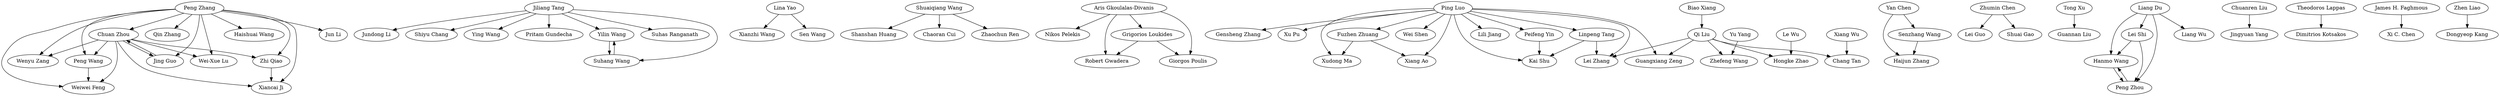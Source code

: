 strict digraph G{
"Peng Zhang" -> "Chuan Zhou"
"Peng Zhang" -> "Wenyu Zang"
"Chuan Zhou" -> "Peng Wang"
"Chuan Zhou" -> "Xiancai Ji"
"Jiliang Tang" -> "Jundong Li"
"Lina Yao" -> "Xianzhi Wang"
"Shuaiqiang Wang" -> "Shanshan Huang"
"Aris Gkoulalas-Divanis" -> "Nikos Pelekis"
"Aris Gkoulalas-Divanis" -> "Grigorios Loukides"
"Grigorios Loukides" -> "Robert Gwadera"
"Ping Luo" -> "Gensheng Zhang"
"Yan Chen" -> "Haijun Zhang"
"Yan Chen" -> "Senzhang Wang"
"Senzhang Wang" -> "Haijun Zhang"
"Peng Zhang" -> "Qin Zhang"
"Peng Zhang" -> "Weiwei Feng"
"Zhumin Chen" -> "Lei Guo"
"Tong Xu" -> "Guannan Liu"
"Aris Gkoulalas-Divanis" -> "Giorgos Poulis"
"Peng Zhang" -> "Wei-Xue Lu"
"Liang Du" -> "Lei Shi"
"Lei Shi" -> "Hanmo Wang"
"Hanmo Wang" -> "Peng Zhou"
"Aris Gkoulalas-Divanis" -> "Robert Gwadera"
"Peng Zhang" -> "Peng Wang"
"Peng Zhang" -> "Xiancai Ji"
"Zhumin Chen" -> "Shuai Gao"
"Chuanren Liu" -> "Jingyuan Yang"
"Yu Yang" -> "Zhefeng Wang"
"Liang Du" -> "Hanmo Wang"
"Ping Luo" -> "Xu Pu"
"Le Wu" -> "Hongke Zhao"
"Shuaiqiang Wang" -> "Chaoran Cui"
"Ping Luo" -> "Lei Zhang"
"Biao Xiang" -> "Qi Liu"
"Ping Luo" -> "Kai Shu"
"Theodoros Lappas" -> "Dimitrios Kotsakos"
"Ping Luo" -> "Wei Shen"
"Ping Luo" -> "Guangxiang Zeng"
"Peng Zhang" -> "Haishuai Wang"
"Peng Zhang" -> "Jing Guo"
"Jiliang Tang" -> "Shiyu Chang"
"Liang Du" -> "Liang Wu"
"Ping Luo" -> "Fuzhen Zhuang"
"Jiliang Tang" -> "Ying Wang"
"Ping Luo" -> "Lili Jiang"
"Ping Luo" -> "Xudong Ma"
"Liang Du" -> "Peng Zhou"
"Peng Zhou" -> "Hanmo Wang"
"Ping Luo" -> "Xiang Ao"
"Ping Luo" -> "Linpeng Tang"
"Linpeng Tang" -> "Kai Shu"
"Lei Shi" -> "Peng Zhou"
"James H. Faghmous" -> "Xi C. Chen"
"Peng Zhang" -> "Zhi Qiao"
"Chuan Zhou" -> "Jing Guo"
"Shuaiqiang Wang" -> "Zhaochun Ren"
"Jiliang Tang" -> "Pritam Gundecha"
"Xiang Wu" -> "Chang Tan"
"Jiliang Tang" -> "Yilin Wang"
"Peng Zhang" -> "Jing Guo"
"Qi Liu" -> "Zhefeng Wang"
"Qi Liu" -> "Lei Zhang"
"Ping Luo" -> "Peifeng Yin"
"Jiliang Tang" -> "Suhas Ranganath"
"Peng Zhang" -> "Jun Li"
"Lina Yao" -> "Sen Wang"
"Linpeng Tang" -> "Lei Zhang"
"Qi Liu" -> "Guangxiang Zeng"
"Qi Liu" -> "Chang Tan"
"Peng Wang" -> "Weiwei Feng"
"Zhen Liao" -> "Dongyeop Kang"
"Qi Liu" -> "Hongke Zhao"
"Jiliang Tang" -> "Suhang Wang"
"Jing Guo" -> "Chuan Zhou"
"Yilin Wang" -> "Suhang Wang"
"Jing Guo" -> "Chuan Zhou"
"Zhi Qiao" -> "Xiancai Ji"
"Peifeng Yin" -> "Kai Shu"
"Grigorios Loukides" -> "Giorgos Poulis"
"Chuan Zhou" -> "Wei-Xue Lu"
"Fuzhen Zhuang" -> "Xudong Ma"
"Chuan Zhou" -> "Zhi Qiao"
"Chuan Zhou" -> "Wenyu Zang"
"Chuan Zhou" -> "Weiwei Feng"
"Suhang Wang" -> "Yilin Wang"
"Fuzhen Zhuang" -> "Xiang Ao"
}